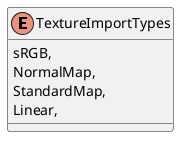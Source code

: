 @startuml
enum TextureImportTypes {
    sRGB,
    NormalMap,
    StandardMap,
    Linear,
}
@enduml

